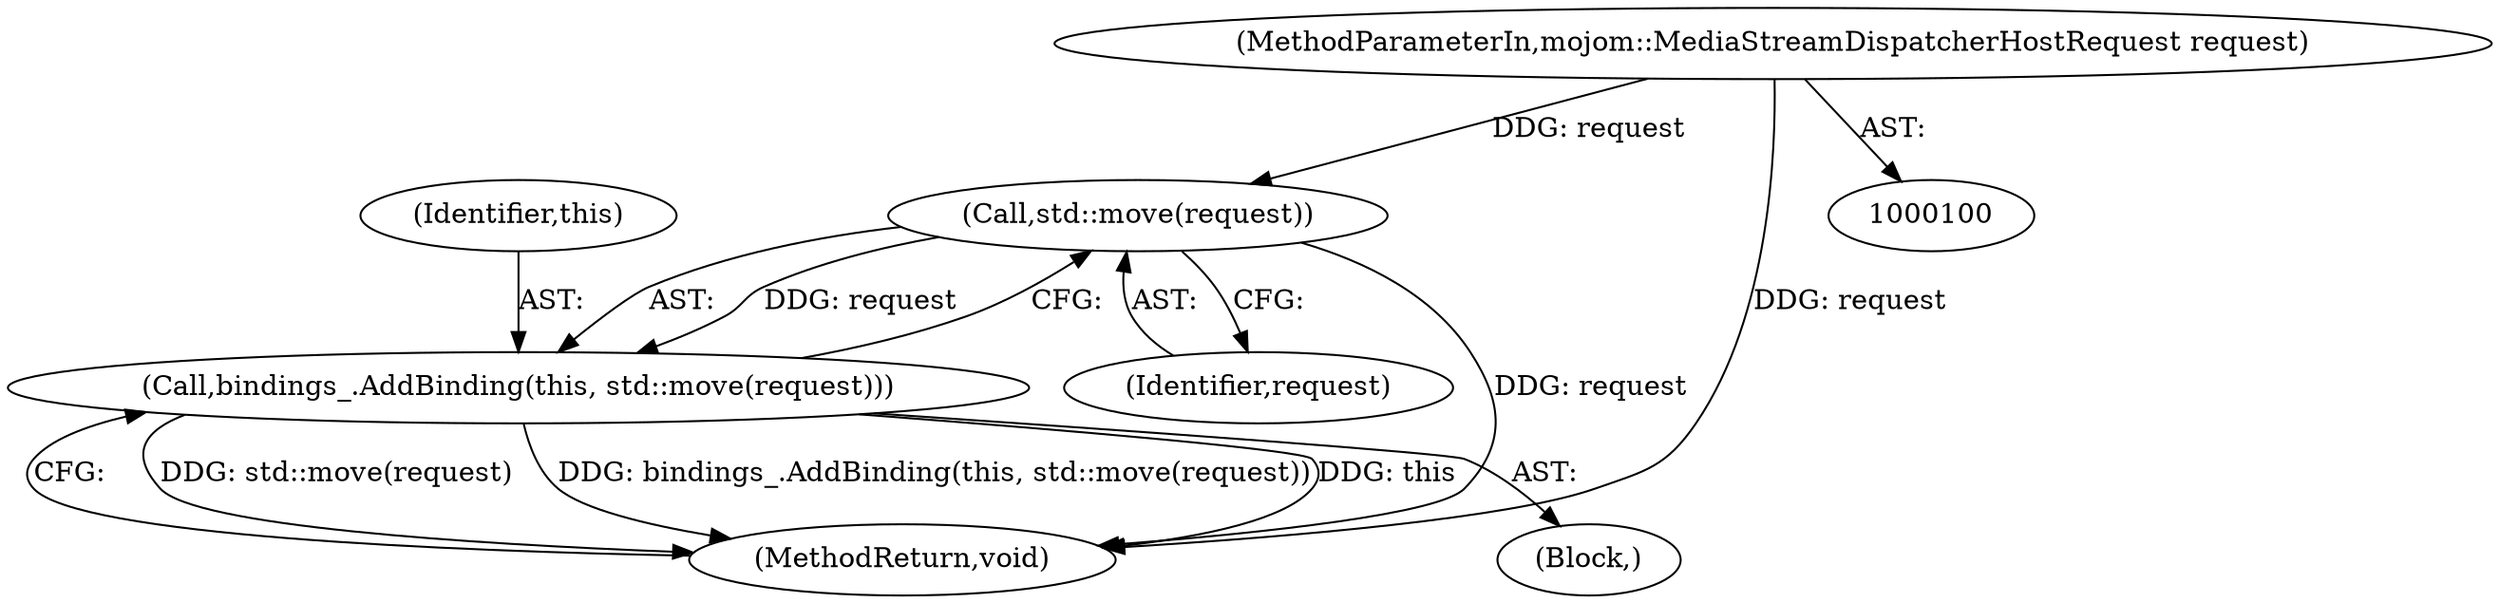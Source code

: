 digraph "1_Chrome_971548cdca2d4c0a6fedd3db0c94372c2a27eac3_1@API" {
"1000107" [label="(Call,std::move(request))"];
"1000101" [label="(MethodParameterIn,mojom::MediaStreamDispatcherHostRequest request)"];
"1000105" [label="(Call,bindings_.AddBinding(this, std::move(request)))"];
"1000101" [label="(MethodParameterIn,mojom::MediaStreamDispatcherHostRequest request)"];
"1000105" [label="(Call,bindings_.AddBinding(this, std::move(request)))"];
"1000109" [label="(MethodReturn,void)"];
"1000108" [label="(Identifier,request)"];
"1000106" [label="(Identifier,this)"];
"1000102" [label="(Block,)"];
"1000107" [label="(Call,std::move(request))"];
"1000107" -> "1000105"  [label="AST: "];
"1000107" -> "1000108"  [label="CFG: "];
"1000108" -> "1000107"  [label="AST: "];
"1000105" -> "1000107"  [label="CFG: "];
"1000107" -> "1000109"  [label="DDG: request"];
"1000107" -> "1000105"  [label="DDG: request"];
"1000101" -> "1000107"  [label="DDG: request"];
"1000101" -> "1000100"  [label="AST: "];
"1000101" -> "1000109"  [label="DDG: request"];
"1000105" -> "1000102"  [label="AST: "];
"1000106" -> "1000105"  [label="AST: "];
"1000109" -> "1000105"  [label="CFG: "];
"1000105" -> "1000109"  [label="DDG: std::move(request)"];
"1000105" -> "1000109"  [label="DDG: bindings_.AddBinding(this, std::move(request))"];
"1000105" -> "1000109"  [label="DDG: this"];
}
